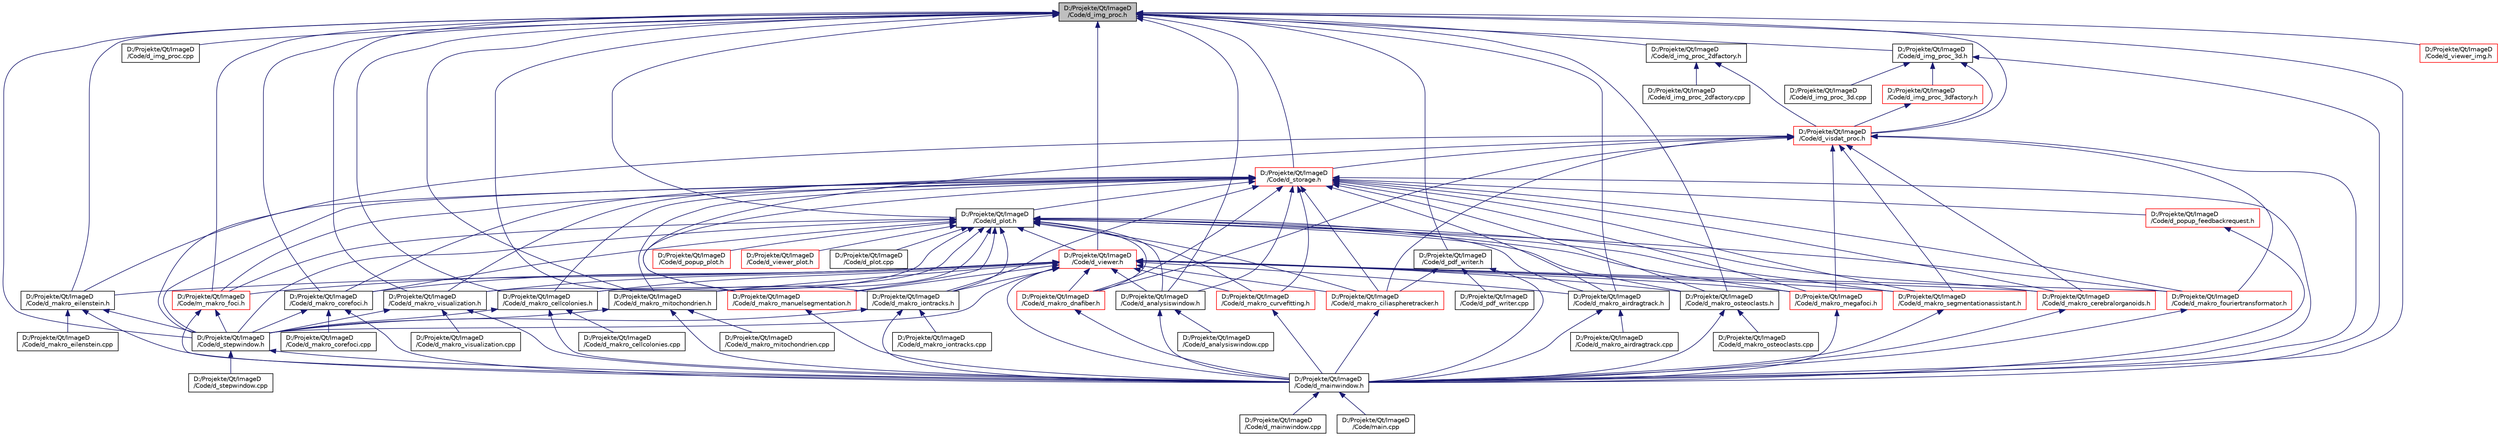 digraph "D:/Projekte/Qt/ImageD/Code/d_img_proc.h"
{
 // LATEX_PDF_SIZE
  edge [fontname="Helvetica",fontsize="10",labelfontname="Helvetica",labelfontsize="10"];
  node [fontname="Helvetica",fontsize="10",shape=record];
  Node1 [label="D:/Projekte/Qt/ImageD\l/Code/d_img_proc.h",height=0.2,width=0.4,color="black", fillcolor="grey75", style="filled", fontcolor="black",tooltip=" "];
  Node1 -> Node2 [dir="back",color="midnightblue",fontsize="10",style="solid",fontname="Helvetica"];
  Node2 [label="D:/Projekte/Qt/ImageD\l/Code/d_analysiswindow.h",height=0.2,width=0.4,color="black", fillcolor="white", style="filled",URL="$d__analysiswindow_8h.html",tooltip=" "];
  Node2 -> Node3 [dir="back",color="midnightblue",fontsize="10",style="solid",fontname="Helvetica"];
  Node3 [label="D:/Projekte/Qt/ImageD\l/Code/d_analysiswindow.cpp",height=0.2,width=0.4,color="black", fillcolor="white", style="filled",URL="$d__analysiswindow_8cpp.html",tooltip=" "];
  Node2 -> Node4 [dir="back",color="midnightblue",fontsize="10",style="solid",fontname="Helvetica"];
  Node4 [label="D:/Projekte/Qt/ImageD\l/Code/d_mainwindow.h",height=0.2,width=0.4,color="black", fillcolor="white", style="filled",URL="$d__mainwindow_8h.html",tooltip=" "];
  Node4 -> Node5 [dir="back",color="midnightblue",fontsize="10",style="solid",fontname="Helvetica"];
  Node5 [label="D:/Projekte/Qt/ImageD\l/Code/d_mainwindow.cpp",height=0.2,width=0.4,color="black", fillcolor="white", style="filled",URL="$d__mainwindow_8cpp.html",tooltip=" "];
  Node4 -> Node6 [dir="back",color="midnightblue",fontsize="10",style="solid",fontname="Helvetica"];
  Node6 [label="D:/Projekte/Qt/ImageD\l/Code/main.cpp",height=0.2,width=0.4,color="black", fillcolor="white", style="filled",URL="$main_8cpp.html",tooltip=" "];
  Node1 -> Node7 [dir="back",color="midnightblue",fontsize="10",style="solid",fontname="Helvetica"];
  Node7 [label="D:/Projekte/Qt/ImageD\l/Code/d_img_proc.cpp",height=0.2,width=0.4,color="black", fillcolor="white", style="filled",URL="$d__img__proc_8cpp.html",tooltip=" "];
  Node1 -> Node8 [dir="back",color="midnightblue",fontsize="10",style="solid",fontname="Helvetica"];
  Node8 [label="D:/Projekte/Qt/ImageD\l/Code/d_img_proc_2dfactory.h",height=0.2,width=0.4,color="black", fillcolor="white", style="filled",URL="$d__img__proc__2dfactory_8h.html",tooltip=" "];
  Node8 -> Node9 [dir="back",color="midnightblue",fontsize="10",style="solid",fontname="Helvetica"];
  Node9 [label="D:/Projekte/Qt/ImageD\l/Code/d_img_proc_2dfactory.cpp",height=0.2,width=0.4,color="black", fillcolor="white", style="filled",URL="$d__img__proc__2dfactory_8cpp.html",tooltip=" "];
  Node8 -> Node10 [dir="back",color="midnightblue",fontsize="10",style="solid",fontname="Helvetica"];
  Node10 [label="D:/Projekte/Qt/ImageD\l/Code/d_visdat_proc.h",height=0.2,width=0.4,color="red", fillcolor="white", style="filled",URL="$d__visdat__proc_8h.html",tooltip=" "];
  Node10 -> Node4 [dir="back",color="midnightblue",fontsize="10",style="solid",fontname="Helvetica"];
  Node10 -> Node11 [dir="back",color="midnightblue",fontsize="10",style="solid",fontname="Helvetica"];
  Node11 [label="D:/Projekte/Qt/ImageD\l/Code/d_makro_cerebralorganoids.h",height=0.2,width=0.4,color="red", fillcolor="white", style="filled",URL="$d__makro__cerebralorganoids_8h.html",tooltip=" "];
  Node11 -> Node4 [dir="back",color="midnightblue",fontsize="10",style="solid",fontname="Helvetica"];
  Node10 -> Node13 [dir="back",color="midnightblue",fontsize="10",style="solid",fontname="Helvetica"];
  Node13 [label="D:/Projekte/Qt/ImageD\l/Code/d_makro_ciliaspheretracker.h",height=0.2,width=0.4,color="red", fillcolor="white", style="filled",URL="$d__makro__ciliaspheretracker_8h.html",tooltip=" "];
  Node13 -> Node4 [dir="back",color="midnightblue",fontsize="10",style="solid",fontname="Helvetica"];
  Node10 -> Node15 [dir="back",color="midnightblue",fontsize="10",style="solid",fontname="Helvetica"];
  Node15 [label="D:/Projekte/Qt/ImageD\l/Code/d_makro_dnafiber.h",height=0.2,width=0.4,color="red", fillcolor="white", style="filled",URL="$d__makro__dnafiber_8h.html",tooltip=" "];
  Node15 -> Node4 [dir="back",color="midnightblue",fontsize="10",style="solid",fontname="Helvetica"];
  Node10 -> Node17 [dir="back",color="midnightblue",fontsize="10",style="solid",fontname="Helvetica"];
  Node17 [label="D:/Projekte/Qt/ImageD\l/Code/d_makro_fouriertransformator.h",height=0.2,width=0.4,color="red", fillcolor="white", style="filled",URL="$d__makro__fouriertransformator_8h.html",tooltip=" "];
  Node17 -> Node4 [dir="back",color="midnightblue",fontsize="10",style="solid",fontname="Helvetica"];
  Node10 -> Node19 [dir="back",color="midnightblue",fontsize="10",style="solid",fontname="Helvetica"];
  Node19 [label="D:/Projekte/Qt/ImageD\l/Code/d_makro_manuelsegmentation.h",height=0.2,width=0.4,color="red", fillcolor="white", style="filled",URL="$d__makro__manuelsegmentation_8h.html",tooltip=" "];
  Node19 -> Node4 [dir="back",color="midnightblue",fontsize="10",style="solid",fontname="Helvetica"];
  Node10 -> Node21 [dir="back",color="midnightblue",fontsize="10",style="solid",fontname="Helvetica"];
  Node21 [label="D:/Projekte/Qt/ImageD\l/Code/d_makro_megafoci.h",height=0.2,width=0.4,color="red", fillcolor="white", style="filled",URL="$d__makro__megafoci_8h.html",tooltip=" "];
  Node21 -> Node4 [dir="back",color="midnightblue",fontsize="10",style="solid",fontname="Helvetica"];
  Node10 -> Node23 [dir="back",color="midnightblue",fontsize="10",style="solid",fontname="Helvetica"];
  Node23 [label="D:/Projekte/Qt/ImageD\l/Code/d_makro_segmentationassistant.h",height=0.2,width=0.4,color="red", fillcolor="white", style="filled",URL="$d__makro__segmentationassistant_8h.html",tooltip=" "];
  Node23 -> Node4 [dir="back",color="midnightblue",fontsize="10",style="solid",fontname="Helvetica"];
  Node10 -> Node25 [dir="back",color="midnightblue",fontsize="10",style="solid",fontname="Helvetica"];
  Node25 [label="D:/Projekte/Qt/ImageD\l/Code/d_stepwindow.h",height=0.2,width=0.4,color="black", fillcolor="white", style="filled",URL="$d__stepwindow_8h.html",tooltip=" "];
  Node25 -> Node4 [dir="back",color="midnightblue",fontsize="10",style="solid",fontname="Helvetica"];
  Node25 -> Node26 [dir="back",color="midnightblue",fontsize="10",style="solid",fontname="Helvetica"];
  Node26 [label="D:/Projekte/Qt/ImageD\l/Code/d_stepwindow.cpp",height=0.2,width=0.4,color="black", fillcolor="white", style="filled",URL="$d__stepwindow_8cpp.html",tooltip=" "];
  Node10 -> Node27 [dir="back",color="midnightblue",fontsize="10",style="solid",fontname="Helvetica"];
  Node27 [label="D:/Projekte/Qt/ImageD\l/Code/d_storage.h",height=0.2,width=0.4,color="red", fillcolor="white", style="filled",URL="$d__storage_8h.html",tooltip=" "];
  Node27 -> Node2 [dir="back",color="midnightblue",fontsize="10",style="solid",fontname="Helvetica"];
  Node27 -> Node4 [dir="back",color="midnightblue",fontsize="10",style="solid",fontname="Helvetica"];
  Node27 -> Node28 [dir="back",color="midnightblue",fontsize="10",style="solid",fontname="Helvetica"];
  Node28 [label="D:/Projekte/Qt/ImageD\l/Code/d_makro_airdragtrack.h",height=0.2,width=0.4,color="black", fillcolor="white", style="filled",URL="$d__makro__airdragtrack_8h.html",tooltip=" "];
  Node28 -> Node4 [dir="back",color="midnightblue",fontsize="10",style="solid",fontname="Helvetica"];
  Node28 -> Node29 [dir="back",color="midnightblue",fontsize="10",style="solid",fontname="Helvetica"];
  Node29 [label="D:/Projekte/Qt/ImageD\l/Code/d_makro_airdragtrack.cpp",height=0.2,width=0.4,color="black", fillcolor="white", style="filled",URL="$d__makro__airdragtrack_8cpp.html",tooltip=" "];
  Node27 -> Node30 [dir="back",color="midnightblue",fontsize="10",style="solid",fontname="Helvetica"];
  Node30 [label="D:/Projekte/Qt/ImageD\l/Code/d_makro_cellcolonies.h",height=0.2,width=0.4,color="black", fillcolor="white", style="filled",URL="$d__makro__cellcolonies_8h.html",tooltip=" "];
  Node30 -> Node4 [dir="back",color="midnightblue",fontsize="10",style="solid",fontname="Helvetica"];
  Node30 -> Node31 [dir="back",color="midnightblue",fontsize="10",style="solid",fontname="Helvetica"];
  Node31 [label="D:/Projekte/Qt/ImageD\l/Code/d_makro_cellcolonies.cpp",height=0.2,width=0.4,color="black", fillcolor="white", style="filled",URL="$d__makro__cellcolonies_8cpp.html",tooltip=" "];
  Node30 -> Node25 [dir="back",color="midnightblue",fontsize="10",style="solid",fontname="Helvetica"];
  Node27 -> Node11 [dir="back",color="midnightblue",fontsize="10",style="solid",fontname="Helvetica"];
  Node27 -> Node13 [dir="back",color="midnightblue",fontsize="10",style="solid",fontname="Helvetica"];
  Node27 -> Node32 [dir="back",color="midnightblue",fontsize="10",style="solid",fontname="Helvetica"];
  Node32 [label="D:/Projekte/Qt/ImageD\l/Code/d_makro_corefoci.h",height=0.2,width=0.4,color="black", fillcolor="white", style="filled",URL="$d__makro__corefoci_8h.html",tooltip=" "];
  Node32 -> Node4 [dir="back",color="midnightblue",fontsize="10",style="solid",fontname="Helvetica"];
  Node32 -> Node33 [dir="back",color="midnightblue",fontsize="10",style="solid",fontname="Helvetica"];
  Node33 [label="D:/Projekte/Qt/ImageD\l/Code/d_makro_corefoci.cpp",height=0.2,width=0.4,color="black", fillcolor="white", style="filled",URL="$d__makro__corefoci_8cpp.html",tooltip=" "];
  Node32 -> Node25 [dir="back",color="midnightblue",fontsize="10",style="solid",fontname="Helvetica"];
  Node27 -> Node34 [dir="back",color="midnightblue",fontsize="10",style="solid",fontname="Helvetica"];
  Node34 [label="D:/Projekte/Qt/ImageD\l/Code/d_makro_curvefitting.h",height=0.2,width=0.4,color="red", fillcolor="white", style="filled",URL="$d__makro__curvefitting_8h.html",tooltip=" "];
  Node34 -> Node4 [dir="back",color="midnightblue",fontsize="10",style="solid",fontname="Helvetica"];
  Node27 -> Node15 [dir="back",color="midnightblue",fontsize="10",style="solid",fontname="Helvetica"];
  Node27 -> Node36 [dir="back",color="midnightblue",fontsize="10",style="solid",fontname="Helvetica"];
  Node36 [label="D:/Projekte/Qt/ImageD\l/Code/d_makro_eilenstein.h",height=0.2,width=0.4,color="black", fillcolor="white", style="filled",URL="$d__makro__eilenstein_8h.html",tooltip=" "];
  Node36 -> Node4 [dir="back",color="midnightblue",fontsize="10",style="solid",fontname="Helvetica"];
  Node36 -> Node37 [dir="back",color="midnightblue",fontsize="10",style="solid",fontname="Helvetica"];
  Node37 [label="D:/Projekte/Qt/ImageD\l/Code/d_makro_eilenstein.cpp",height=0.2,width=0.4,color="black", fillcolor="white", style="filled",URL="$d__makro__eilenstein_8cpp.html",tooltip=" "];
  Node36 -> Node25 [dir="back",color="midnightblue",fontsize="10",style="solid",fontname="Helvetica"];
  Node27 -> Node17 [dir="back",color="midnightblue",fontsize="10",style="solid",fontname="Helvetica"];
  Node27 -> Node38 [dir="back",color="midnightblue",fontsize="10",style="solid",fontname="Helvetica"];
  Node38 [label="D:/Projekte/Qt/ImageD\l/Code/d_makro_iontracks.h",height=0.2,width=0.4,color="black", fillcolor="white", style="filled",URL="$d__makro__iontracks_8h.html",tooltip=" "];
  Node38 -> Node4 [dir="back",color="midnightblue",fontsize="10",style="solid",fontname="Helvetica"];
  Node38 -> Node39 [dir="back",color="midnightblue",fontsize="10",style="solid",fontname="Helvetica"];
  Node39 [label="D:/Projekte/Qt/ImageD\l/Code/d_makro_iontracks.cpp",height=0.2,width=0.4,color="black", fillcolor="white", style="filled",URL="$d__makro__iontracks_8cpp.html",tooltip=" "];
  Node38 -> Node25 [dir="back",color="midnightblue",fontsize="10",style="solid",fontname="Helvetica"];
  Node27 -> Node19 [dir="back",color="midnightblue",fontsize="10",style="solid",fontname="Helvetica"];
  Node27 -> Node21 [dir="back",color="midnightblue",fontsize="10",style="solid",fontname="Helvetica"];
  Node27 -> Node40 [dir="back",color="midnightblue",fontsize="10",style="solid",fontname="Helvetica"];
  Node40 [label="D:/Projekte/Qt/ImageD\l/Code/d_makro_mitochondrien.h",height=0.2,width=0.4,color="black", fillcolor="white", style="filled",URL="$d__makro__mitochondrien_8h.html",tooltip=" "];
  Node40 -> Node4 [dir="back",color="midnightblue",fontsize="10",style="solid",fontname="Helvetica"];
  Node40 -> Node41 [dir="back",color="midnightblue",fontsize="10",style="solid",fontname="Helvetica"];
  Node41 [label="D:/Projekte/Qt/ImageD\l/Code/d_makro_mitochondrien.cpp",height=0.2,width=0.4,color="black", fillcolor="white", style="filled",URL="$d__makro__mitochondrien_8cpp.html",tooltip=" "];
  Node40 -> Node25 [dir="back",color="midnightblue",fontsize="10",style="solid",fontname="Helvetica"];
  Node27 -> Node42 [dir="back",color="midnightblue",fontsize="10",style="solid",fontname="Helvetica"];
  Node42 [label="D:/Projekte/Qt/ImageD\l/Code/d_makro_osteoclasts.h",height=0.2,width=0.4,color="black", fillcolor="white", style="filled",URL="$d__makro__osteoclasts_8h.html",tooltip=" "];
  Node42 -> Node4 [dir="back",color="midnightblue",fontsize="10",style="solid",fontname="Helvetica"];
  Node42 -> Node43 [dir="back",color="midnightblue",fontsize="10",style="solid",fontname="Helvetica"];
  Node43 [label="D:/Projekte/Qt/ImageD\l/Code/d_makro_osteoclasts.cpp",height=0.2,width=0.4,color="black", fillcolor="white", style="filled",URL="$d__makro__osteoclasts_8cpp.html",tooltip=" "];
  Node27 -> Node23 [dir="back",color="midnightblue",fontsize="10",style="solid",fontname="Helvetica"];
  Node27 -> Node44 [dir="back",color="midnightblue",fontsize="10",style="solid",fontname="Helvetica"];
  Node44 [label="D:/Projekte/Qt/ImageD\l/Code/d_makro_visualization.h",height=0.2,width=0.4,color="black", fillcolor="white", style="filled",URL="$d__makro__visualization_8h.html",tooltip=" "];
  Node44 -> Node4 [dir="back",color="midnightblue",fontsize="10",style="solid",fontname="Helvetica"];
  Node44 -> Node45 [dir="back",color="midnightblue",fontsize="10",style="solid",fontname="Helvetica"];
  Node45 [label="D:/Projekte/Qt/ImageD\l/Code/d_makro_visualization.cpp",height=0.2,width=0.4,color="black", fillcolor="white", style="filled",URL="$d__makro__visualization_8cpp.html",tooltip=" "];
  Node44 -> Node25 [dir="back",color="midnightblue",fontsize="10",style="solid",fontname="Helvetica"];
  Node27 -> Node46 [dir="back",color="midnightblue",fontsize="10",style="solid",fontname="Helvetica"];
  Node46 [label="D:/Projekte/Qt/ImageD\l/Code/d_plot.h",height=0.2,width=0.4,color="black", fillcolor="white", style="filled",URL="$d__plot_8h.html",tooltip=" "];
  Node46 -> Node2 [dir="back",color="midnightblue",fontsize="10",style="solid",fontname="Helvetica"];
  Node46 -> Node28 [dir="back",color="midnightblue",fontsize="10",style="solid",fontname="Helvetica"];
  Node46 -> Node30 [dir="back",color="midnightblue",fontsize="10",style="solid",fontname="Helvetica"];
  Node46 -> Node11 [dir="back",color="midnightblue",fontsize="10",style="solid",fontname="Helvetica"];
  Node46 -> Node13 [dir="back",color="midnightblue",fontsize="10",style="solid",fontname="Helvetica"];
  Node46 -> Node32 [dir="back",color="midnightblue",fontsize="10",style="solid",fontname="Helvetica"];
  Node46 -> Node34 [dir="back",color="midnightblue",fontsize="10",style="solid",fontname="Helvetica"];
  Node46 -> Node15 [dir="back",color="midnightblue",fontsize="10",style="solid",fontname="Helvetica"];
  Node46 -> Node17 [dir="back",color="midnightblue",fontsize="10",style="solid",fontname="Helvetica"];
  Node46 -> Node38 [dir="back",color="midnightblue",fontsize="10",style="solid",fontname="Helvetica"];
  Node46 -> Node19 [dir="back",color="midnightblue",fontsize="10",style="solid",fontname="Helvetica"];
  Node46 -> Node21 [dir="back",color="midnightblue",fontsize="10",style="solid",fontname="Helvetica"];
  Node46 -> Node40 [dir="back",color="midnightblue",fontsize="10",style="solid",fontname="Helvetica"];
  Node46 -> Node42 [dir="back",color="midnightblue",fontsize="10",style="solid",fontname="Helvetica"];
  Node46 -> Node23 [dir="back",color="midnightblue",fontsize="10",style="solid",fontname="Helvetica"];
  Node46 -> Node44 [dir="back",color="midnightblue",fontsize="10",style="solid",fontname="Helvetica"];
  Node46 -> Node47 [dir="back",color="midnightblue",fontsize="10",style="solid",fontname="Helvetica"];
  Node47 [label="D:/Projekte/Qt/ImageD\l/Code/d_plot.cpp",height=0.2,width=0.4,color="black", fillcolor="white", style="filled",URL="$d__plot_8cpp.html",tooltip=" "];
  Node46 -> Node48 [dir="back",color="midnightblue",fontsize="10",style="solid",fontname="Helvetica"];
  Node48 [label="D:/Projekte/Qt/ImageD\l/Code/d_popup_plot.h",height=0.2,width=0.4,color="red", fillcolor="white", style="filled",URL="$d__popup__plot_8h.html",tooltip=" "];
  Node46 -> Node25 [dir="back",color="midnightblue",fontsize="10",style="solid",fontname="Helvetica"];
  Node46 -> Node50 [dir="back",color="midnightblue",fontsize="10",style="solid",fontname="Helvetica"];
  Node50 [label="D:/Projekte/Qt/ImageD\l/Code/d_viewer.h",height=0.2,width=0.4,color="red", fillcolor="white", style="filled",URL="$d__viewer_8h.html",tooltip=" "];
  Node50 -> Node2 [dir="back",color="midnightblue",fontsize="10",style="solid",fontname="Helvetica"];
  Node50 -> Node4 [dir="back",color="midnightblue",fontsize="10",style="solid",fontname="Helvetica"];
  Node50 -> Node28 [dir="back",color="midnightblue",fontsize="10",style="solid",fontname="Helvetica"];
  Node50 -> Node30 [dir="back",color="midnightblue",fontsize="10",style="solid",fontname="Helvetica"];
  Node50 -> Node11 [dir="back",color="midnightblue",fontsize="10",style="solid",fontname="Helvetica"];
  Node50 -> Node13 [dir="back",color="midnightblue",fontsize="10",style="solid",fontname="Helvetica"];
  Node50 -> Node32 [dir="back",color="midnightblue",fontsize="10",style="solid",fontname="Helvetica"];
  Node50 -> Node34 [dir="back",color="midnightblue",fontsize="10",style="solid",fontname="Helvetica"];
  Node50 -> Node15 [dir="back",color="midnightblue",fontsize="10",style="solid",fontname="Helvetica"];
  Node50 -> Node36 [dir="back",color="midnightblue",fontsize="10",style="solid",fontname="Helvetica"];
  Node50 -> Node17 [dir="back",color="midnightblue",fontsize="10",style="solid",fontname="Helvetica"];
  Node50 -> Node38 [dir="back",color="midnightblue",fontsize="10",style="solid",fontname="Helvetica"];
  Node50 -> Node19 [dir="back",color="midnightblue",fontsize="10",style="solid",fontname="Helvetica"];
  Node50 -> Node21 [dir="back",color="midnightblue",fontsize="10",style="solid",fontname="Helvetica"];
  Node50 -> Node40 [dir="back",color="midnightblue",fontsize="10",style="solid",fontname="Helvetica"];
  Node50 -> Node42 [dir="back",color="midnightblue",fontsize="10",style="solid",fontname="Helvetica"];
  Node50 -> Node23 [dir="back",color="midnightblue",fontsize="10",style="solid",fontname="Helvetica"];
  Node50 -> Node44 [dir="back",color="midnightblue",fontsize="10",style="solid",fontname="Helvetica"];
  Node50 -> Node25 [dir="back",color="midnightblue",fontsize="10",style="solid",fontname="Helvetica"];
  Node50 -> Node52 [dir="back",color="midnightblue",fontsize="10",style="solid",fontname="Helvetica"];
  Node52 [label="D:/Projekte/Qt/ImageD\l/Code/m_makro_foci.h",height=0.2,width=0.4,color="red", fillcolor="white", style="filled",URL="$m__makro__foci_8h.html",tooltip=" "];
  Node52 -> Node4 [dir="back",color="midnightblue",fontsize="10",style="solid",fontname="Helvetica"];
  Node52 -> Node25 [dir="back",color="midnightblue",fontsize="10",style="solid",fontname="Helvetica"];
  Node46 -> Node54 [dir="back",color="midnightblue",fontsize="10",style="solid",fontname="Helvetica"];
  Node54 [label="D:/Projekte/Qt/ImageD\l/Code/d_viewer_plot.h",height=0.2,width=0.4,color="red", fillcolor="white", style="filled",URL="$d__viewer__plot_8h.html",tooltip=" "];
  Node46 -> Node52 [dir="back",color="midnightblue",fontsize="10",style="solid",fontname="Helvetica"];
  Node27 -> Node56 [dir="back",color="midnightblue",fontsize="10",style="solid",fontname="Helvetica"];
  Node56 [label="D:/Projekte/Qt/ImageD\l/Code/d_popup_feedbackrequest.h",height=0.2,width=0.4,color="red", fillcolor="white", style="filled",URL="$d__popup__feedbackrequest_8h.html",tooltip=" "];
  Node56 -> Node4 [dir="back",color="midnightblue",fontsize="10",style="solid",fontname="Helvetica"];
  Node27 -> Node25 [dir="back",color="midnightblue",fontsize="10",style="solid",fontname="Helvetica"];
  Node27 -> Node52 [dir="back",color="midnightblue",fontsize="10",style="solid",fontname="Helvetica"];
  Node1 -> Node60 [dir="back",color="midnightblue",fontsize="10",style="solid",fontname="Helvetica"];
  Node60 [label="D:/Projekte/Qt/ImageD\l/Code/d_img_proc_3d.h",height=0.2,width=0.4,color="black", fillcolor="white", style="filled",URL="$d__img__proc__3d_8h.html",tooltip=" "];
  Node60 -> Node61 [dir="back",color="midnightblue",fontsize="10",style="solid",fontname="Helvetica"];
  Node61 [label="D:/Projekte/Qt/ImageD\l/Code/d_img_proc_3d.cpp",height=0.2,width=0.4,color="black", fillcolor="white", style="filled",URL="$d__img__proc__3d_8cpp.html",tooltip=" "];
  Node60 -> Node62 [dir="back",color="midnightblue",fontsize="10",style="solid",fontname="Helvetica"];
  Node62 [label="D:/Projekte/Qt/ImageD\l/Code/d_img_proc_3dfactory.h",height=0.2,width=0.4,color="red", fillcolor="white", style="filled",URL="$d__img__proc__3dfactory_8h.html",tooltip=" "];
  Node62 -> Node10 [dir="back",color="midnightblue",fontsize="10",style="solid",fontname="Helvetica"];
  Node60 -> Node4 [dir="back",color="midnightblue",fontsize="10",style="solid",fontname="Helvetica"];
  Node60 -> Node10 [dir="back",color="midnightblue",fontsize="10",style="solid",fontname="Helvetica"];
  Node1 -> Node4 [dir="back",color="midnightblue",fontsize="10",style="solid",fontname="Helvetica"];
  Node1 -> Node28 [dir="back",color="midnightblue",fontsize="10",style="solid",fontname="Helvetica"];
  Node1 -> Node30 [dir="back",color="midnightblue",fontsize="10",style="solid",fontname="Helvetica"];
  Node1 -> Node32 [dir="back",color="midnightblue",fontsize="10",style="solid",fontname="Helvetica"];
  Node1 -> Node36 [dir="back",color="midnightblue",fontsize="10",style="solid",fontname="Helvetica"];
  Node1 -> Node38 [dir="back",color="midnightblue",fontsize="10",style="solid",fontname="Helvetica"];
  Node1 -> Node40 [dir="back",color="midnightblue",fontsize="10",style="solid",fontname="Helvetica"];
  Node1 -> Node42 [dir="back",color="midnightblue",fontsize="10",style="solid",fontname="Helvetica"];
  Node1 -> Node44 [dir="back",color="midnightblue",fontsize="10",style="solid",fontname="Helvetica"];
  Node1 -> Node64 [dir="back",color="midnightblue",fontsize="10",style="solid",fontname="Helvetica"];
  Node64 [label="D:/Projekte/Qt/ImageD\l/Code/d_pdf_writer.h",height=0.2,width=0.4,color="black", fillcolor="white", style="filled",URL="$d__pdf__writer_8h.html",tooltip=" "];
  Node64 -> Node4 [dir="back",color="midnightblue",fontsize="10",style="solid",fontname="Helvetica"];
  Node64 -> Node13 [dir="back",color="midnightblue",fontsize="10",style="solid",fontname="Helvetica"];
  Node64 -> Node65 [dir="back",color="midnightblue",fontsize="10",style="solid",fontname="Helvetica"];
  Node65 [label="D:/Projekte/Qt/ImageD\l/Code/d_pdf_writer.cpp",height=0.2,width=0.4,color="black", fillcolor="white", style="filled",URL="$d__pdf__writer_8cpp.html",tooltip=" "];
  Node1 -> Node46 [dir="back",color="midnightblue",fontsize="10",style="solid",fontname="Helvetica"];
  Node1 -> Node25 [dir="back",color="midnightblue",fontsize="10",style="solid",fontname="Helvetica"];
  Node1 -> Node27 [dir="back",color="midnightblue",fontsize="10",style="solid",fontname="Helvetica"];
  Node1 -> Node50 [dir="back",color="midnightblue",fontsize="10",style="solid",fontname="Helvetica"];
  Node1 -> Node66 [dir="back",color="midnightblue",fontsize="10",style="solid",fontname="Helvetica"];
  Node66 [label="D:/Projekte/Qt/ImageD\l/Code/d_viewer_img.h",height=0.2,width=0.4,color="red", fillcolor="white", style="filled",URL="$d__viewer__img_8h.html",tooltip=" "];
  Node1 -> Node10 [dir="back",color="midnightblue",fontsize="10",style="solid",fontname="Helvetica"];
  Node1 -> Node52 [dir="back",color="midnightblue",fontsize="10",style="solid",fontname="Helvetica"];
}
